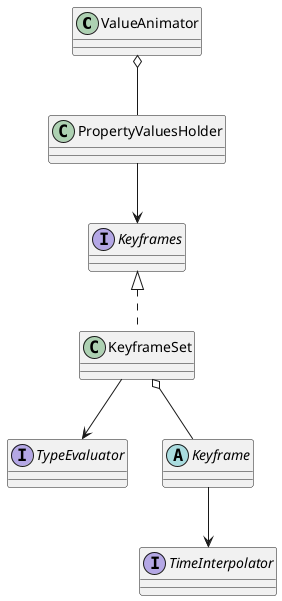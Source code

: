 @startuml

class ValueAnimator
class PropertyValuesHolder
interface Keyframes
interface TypeEvaluator
interface TimeInterpolator
class KeyframeSet
abstract class Keyframe

ValueAnimator o-- PropertyValuesHolder
PropertyValuesHolder --> Keyframes
Keyframes <|.. KeyframeSet
KeyframeSet --> TypeEvaluator
KeyframeSet o-- Keyframe
Keyframe --> TimeInterpolator
@enduml